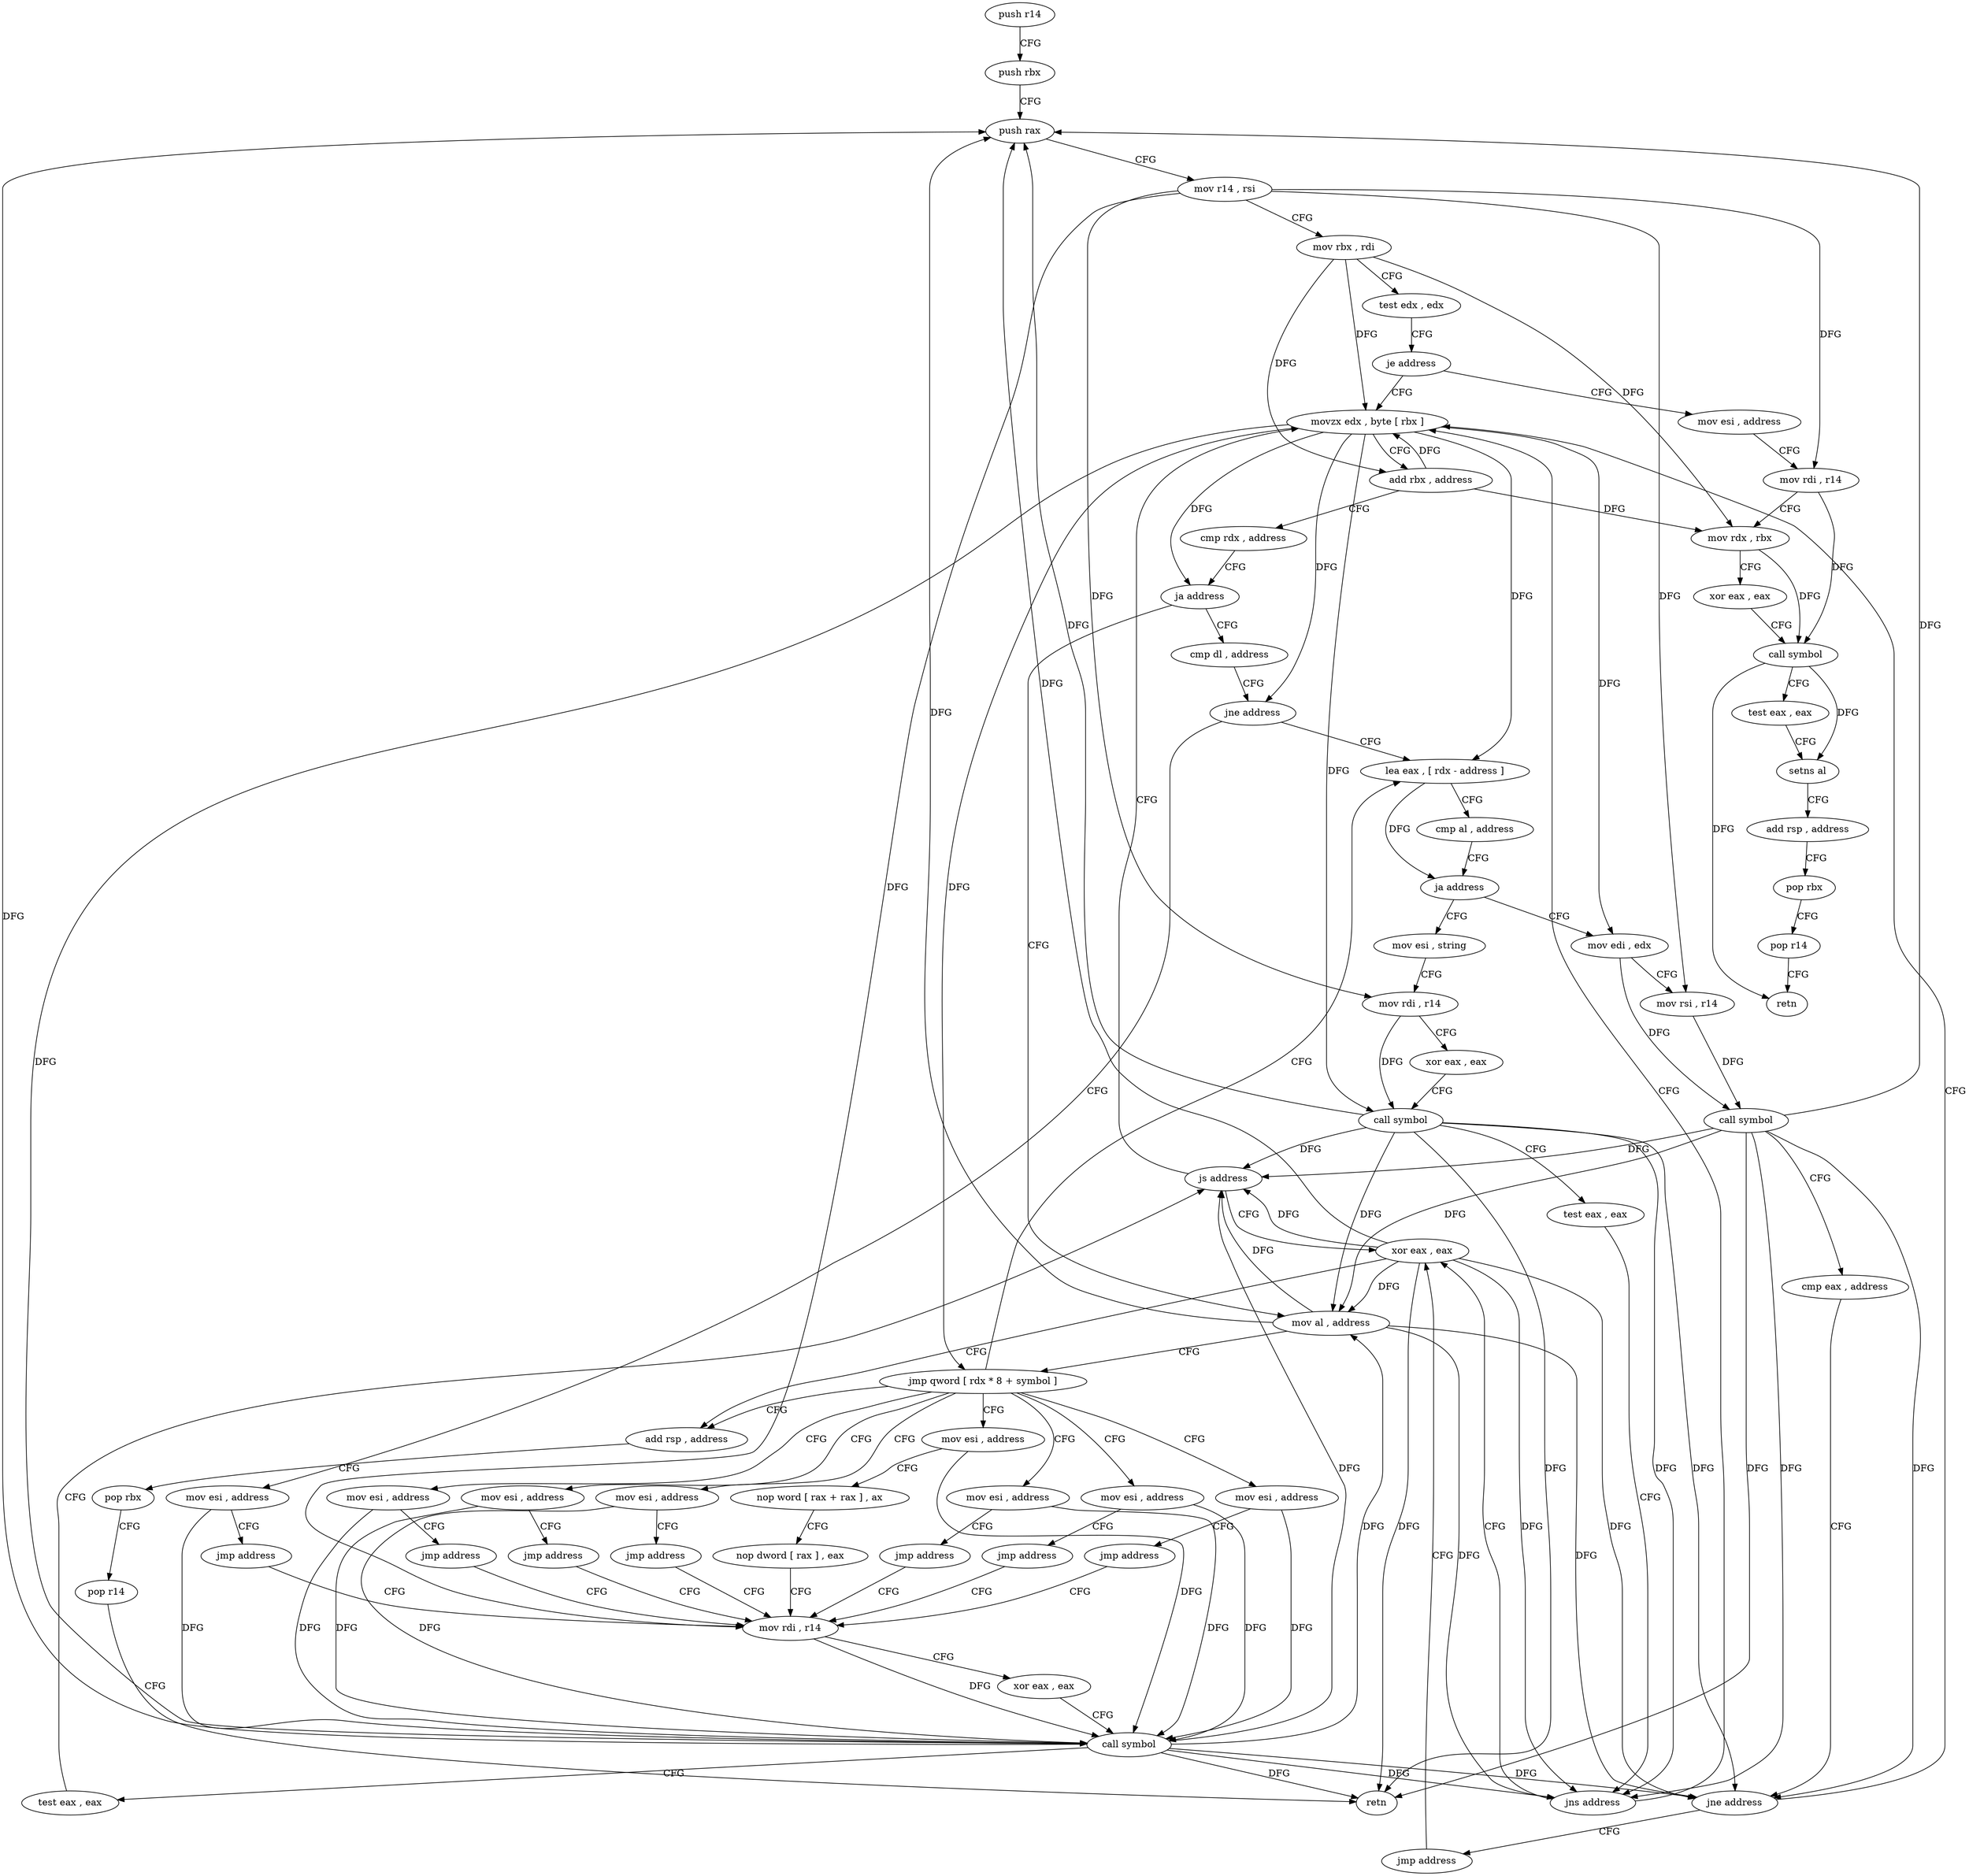 digraph "func" {
"4263536" [label = "push r14" ]
"4263538" [label = "push rbx" ]
"4263539" [label = "push rax" ]
"4263540" [label = "mov r14 , rsi" ]
"4263543" [label = "mov rbx , rdi" ]
"4263546" [label = "test edx , edx" ]
"4263548" [label = "je address" ]
"4263614" [label = "movzx edx , byte [ rbx ]" ]
"4263550" [label = "mov esi , address" ]
"4263617" [label = "add rbx , address" ]
"4263621" [label = "cmp rdx , address" ]
"4263625" [label = "ja address" ]
"4263643" [label = "cmp dl , address" ]
"4263627" [label = "mov al , address" ]
"4263555" [label = "mov rdi , r14" ]
"4263558" [label = "mov rdx , rbx" ]
"4263561" [label = "xor eax , eax" ]
"4263563" [label = "call symbol" ]
"4263568" [label = "test eax , eax" ]
"4263570" [label = "setns al" ]
"4263573" [label = "add rsp , address" ]
"4263577" [label = "pop rbx" ]
"4263578" [label = "pop r14" ]
"4263580" [label = "retn" ]
"4263646" [label = "jne address" ]
"4263655" [label = "lea eax , [ rdx - address ]" ]
"4263648" [label = "mov esi , address" ]
"4263629" [label = "jmp qword [ rdx * 8 + symbol ]" ]
"4263581" [label = "mov esi , address" ]
"4263636" [label = "mov esi , address" ]
"4263679" [label = "mov esi , address" ]
"4263686" [label = "mov esi , address" ]
"4263693" [label = "mov esi , address" ]
"4263700" [label = "mov esi , address" ]
"4263707" [label = "mov esi , address" ]
"4263735" [label = "add rsp , address" ]
"4263658" [label = "cmp al , address" ]
"4263660" [label = "ja address" ]
"4263714" [label = "mov esi , string" ]
"4263662" [label = "mov edi , edx" ]
"4263653" [label = "jmp address" ]
"4263600" [label = "mov rdi , r14" ]
"4263586" [label = "nop word [ rax + rax ] , ax" ]
"4263596" [label = "nop dword [ rax ] , eax" ]
"4263641" [label = "jmp address" ]
"4263684" [label = "jmp address" ]
"4263691" [label = "jmp address" ]
"4263698" [label = "jmp address" ]
"4263705" [label = "jmp address" ]
"4263712" [label = "jmp address" ]
"4263739" [label = "pop rbx" ]
"4263740" [label = "pop r14" ]
"4263742" [label = "retn" ]
"4263719" [label = "mov rdi , r14" ]
"4263722" [label = "xor eax , eax" ]
"4263724" [label = "call symbol" ]
"4263729" [label = "test eax , eax" ]
"4263731" [label = "jns address" ]
"4263733" [label = "xor eax , eax" ]
"4263664" [label = "mov rsi , r14" ]
"4263667" [label = "call symbol" ]
"4263672" [label = "cmp eax , address" ]
"4263675" [label = "jne address" ]
"4263677" [label = "jmp address" ]
"4263603" [label = "xor eax , eax" ]
"4263605" [label = "call symbol" ]
"4263610" [label = "test eax , eax" ]
"4263612" [label = "js address" ]
"4263536" -> "4263538" [ label = "CFG" ]
"4263538" -> "4263539" [ label = "CFG" ]
"4263539" -> "4263540" [ label = "CFG" ]
"4263540" -> "4263543" [ label = "CFG" ]
"4263540" -> "4263555" [ label = "DFG" ]
"4263540" -> "4263719" [ label = "DFG" ]
"4263540" -> "4263664" [ label = "DFG" ]
"4263540" -> "4263600" [ label = "DFG" ]
"4263543" -> "4263546" [ label = "CFG" ]
"4263543" -> "4263614" [ label = "DFG" ]
"4263543" -> "4263617" [ label = "DFG" ]
"4263543" -> "4263558" [ label = "DFG" ]
"4263546" -> "4263548" [ label = "CFG" ]
"4263548" -> "4263614" [ label = "CFG" ]
"4263548" -> "4263550" [ label = "CFG" ]
"4263614" -> "4263617" [ label = "CFG" ]
"4263614" -> "4263625" [ label = "DFG" ]
"4263614" -> "4263646" [ label = "DFG" ]
"4263614" -> "4263629" [ label = "DFG" ]
"4263614" -> "4263655" [ label = "DFG" ]
"4263614" -> "4263724" [ label = "DFG" ]
"4263614" -> "4263662" [ label = "DFG" ]
"4263614" -> "4263605" [ label = "DFG" ]
"4263550" -> "4263555" [ label = "CFG" ]
"4263617" -> "4263621" [ label = "CFG" ]
"4263617" -> "4263614" [ label = "DFG" ]
"4263617" -> "4263558" [ label = "DFG" ]
"4263621" -> "4263625" [ label = "CFG" ]
"4263625" -> "4263643" [ label = "CFG" ]
"4263625" -> "4263627" [ label = "CFG" ]
"4263643" -> "4263646" [ label = "CFG" ]
"4263627" -> "4263629" [ label = "CFG" ]
"4263627" -> "4263539" [ label = "DFG" ]
"4263627" -> "4263731" [ label = "DFG" ]
"4263627" -> "4263675" [ label = "DFG" ]
"4263627" -> "4263612" [ label = "DFG" ]
"4263555" -> "4263558" [ label = "CFG" ]
"4263555" -> "4263563" [ label = "DFG" ]
"4263558" -> "4263561" [ label = "CFG" ]
"4263558" -> "4263563" [ label = "DFG" ]
"4263561" -> "4263563" [ label = "CFG" ]
"4263563" -> "4263568" [ label = "CFG" ]
"4263563" -> "4263570" [ label = "DFG" ]
"4263563" -> "4263580" [ label = "DFG" ]
"4263568" -> "4263570" [ label = "CFG" ]
"4263570" -> "4263573" [ label = "CFG" ]
"4263573" -> "4263577" [ label = "CFG" ]
"4263577" -> "4263578" [ label = "CFG" ]
"4263578" -> "4263580" [ label = "CFG" ]
"4263646" -> "4263655" [ label = "CFG" ]
"4263646" -> "4263648" [ label = "CFG" ]
"4263655" -> "4263658" [ label = "CFG" ]
"4263655" -> "4263660" [ label = "DFG" ]
"4263648" -> "4263653" [ label = "CFG" ]
"4263648" -> "4263605" [ label = "DFG" ]
"4263629" -> "4263581" [ label = "CFG" ]
"4263629" -> "4263636" [ label = "CFG" ]
"4263629" -> "4263655" [ label = "CFG" ]
"4263629" -> "4263679" [ label = "CFG" ]
"4263629" -> "4263686" [ label = "CFG" ]
"4263629" -> "4263693" [ label = "CFG" ]
"4263629" -> "4263700" [ label = "CFG" ]
"4263629" -> "4263707" [ label = "CFG" ]
"4263629" -> "4263735" [ label = "CFG" ]
"4263581" -> "4263586" [ label = "CFG" ]
"4263581" -> "4263605" [ label = "DFG" ]
"4263636" -> "4263641" [ label = "CFG" ]
"4263636" -> "4263605" [ label = "DFG" ]
"4263679" -> "4263684" [ label = "CFG" ]
"4263679" -> "4263605" [ label = "DFG" ]
"4263686" -> "4263691" [ label = "CFG" ]
"4263686" -> "4263605" [ label = "DFG" ]
"4263693" -> "4263698" [ label = "CFG" ]
"4263693" -> "4263605" [ label = "DFG" ]
"4263700" -> "4263705" [ label = "CFG" ]
"4263700" -> "4263605" [ label = "DFG" ]
"4263707" -> "4263712" [ label = "CFG" ]
"4263707" -> "4263605" [ label = "DFG" ]
"4263735" -> "4263739" [ label = "CFG" ]
"4263658" -> "4263660" [ label = "CFG" ]
"4263660" -> "4263714" [ label = "CFG" ]
"4263660" -> "4263662" [ label = "CFG" ]
"4263714" -> "4263719" [ label = "CFG" ]
"4263662" -> "4263664" [ label = "CFG" ]
"4263662" -> "4263667" [ label = "DFG" ]
"4263653" -> "4263600" [ label = "CFG" ]
"4263600" -> "4263603" [ label = "CFG" ]
"4263600" -> "4263605" [ label = "DFG" ]
"4263586" -> "4263596" [ label = "CFG" ]
"4263596" -> "4263600" [ label = "CFG" ]
"4263641" -> "4263600" [ label = "CFG" ]
"4263684" -> "4263600" [ label = "CFG" ]
"4263691" -> "4263600" [ label = "CFG" ]
"4263698" -> "4263600" [ label = "CFG" ]
"4263705" -> "4263600" [ label = "CFG" ]
"4263712" -> "4263600" [ label = "CFG" ]
"4263739" -> "4263740" [ label = "CFG" ]
"4263740" -> "4263742" [ label = "CFG" ]
"4263719" -> "4263722" [ label = "CFG" ]
"4263719" -> "4263724" [ label = "DFG" ]
"4263722" -> "4263724" [ label = "CFG" ]
"4263724" -> "4263729" [ label = "CFG" ]
"4263724" -> "4263539" [ label = "DFG" ]
"4263724" -> "4263627" [ label = "DFG" ]
"4263724" -> "4263742" [ label = "DFG" ]
"4263724" -> "4263731" [ label = "DFG" ]
"4263724" -> "4263675" [ label = "DFG" ]
"4263724" -> "4263612" [ label = "DFG" ]
"4263729" -> "4263731" [ label = "CFG" ]
"4263731" -> "4263614" [ label = "CFG" ]
"4263731" -> "4263733" [ label = "CFG" ]
"4263733" -> "4263735" [ label = "CFG" ]
"4263733" -> "4263539" [ label = "DFG" ]
"4263733" -> "4263627" [ label = "DFG" ]
"4263733" -> "4263731" [ label = "DFG" ]
"4263733" -> "4263675" [ label = "DFG" ]
"4263733" -> "4263612" [ label = "DFG" ]
"4263733" -> "4263742" [ label = "DFG" ]
"4263664" -> "4263667" [ label = "DFG" ]
"4263667" -> "4263672" [ label = "CFG" ]
"4263667" -> "4263539" [ label = "DFG" ]
"4263667" -> "4263627" [ label = "DFG" ]
"4263667" -> "4263731" [ label = "DFG" ]
"4263667" -> "4263742" [ label = "DFG" ]
"4263667" -> "4263675" [ label = "DFG" ]
"4263667" -> "4263612" [ label = "DFG" ]
"4263672" -> "4263675" [ label = "CFG" ]
"4263675" -> "4263614" [ label = "CFG" ]
"4263675" -> "4263677" [ label = "CFG" ]
"4263677" -> "4263733" [ label = "CFG" ]
"4263603" -> "4263605" [ label = "CFG" ]
"4263605" -> "4263610" [ label = "CFG" ]
"4263605" -> "4263539" [ label = "DFG" ]
"4263605" -> "4263627" [ label = "DFG" ]
"4263605" -> "4263731" [ label = "DFG" ]
"4263605" -> "4263675" [ label = "DFG" ]
"4263605" -> "4263742" [ label = "DFG" ]
"4263605" -> "4263612" [ label = "DFG" ]
"4263610" -> "4263612" [ label = "CFG" ]
"4263612" -> "4263733" [ label = "CFG" ]
"4263612" -> "4263614" [ label = "CFG" ]
}
